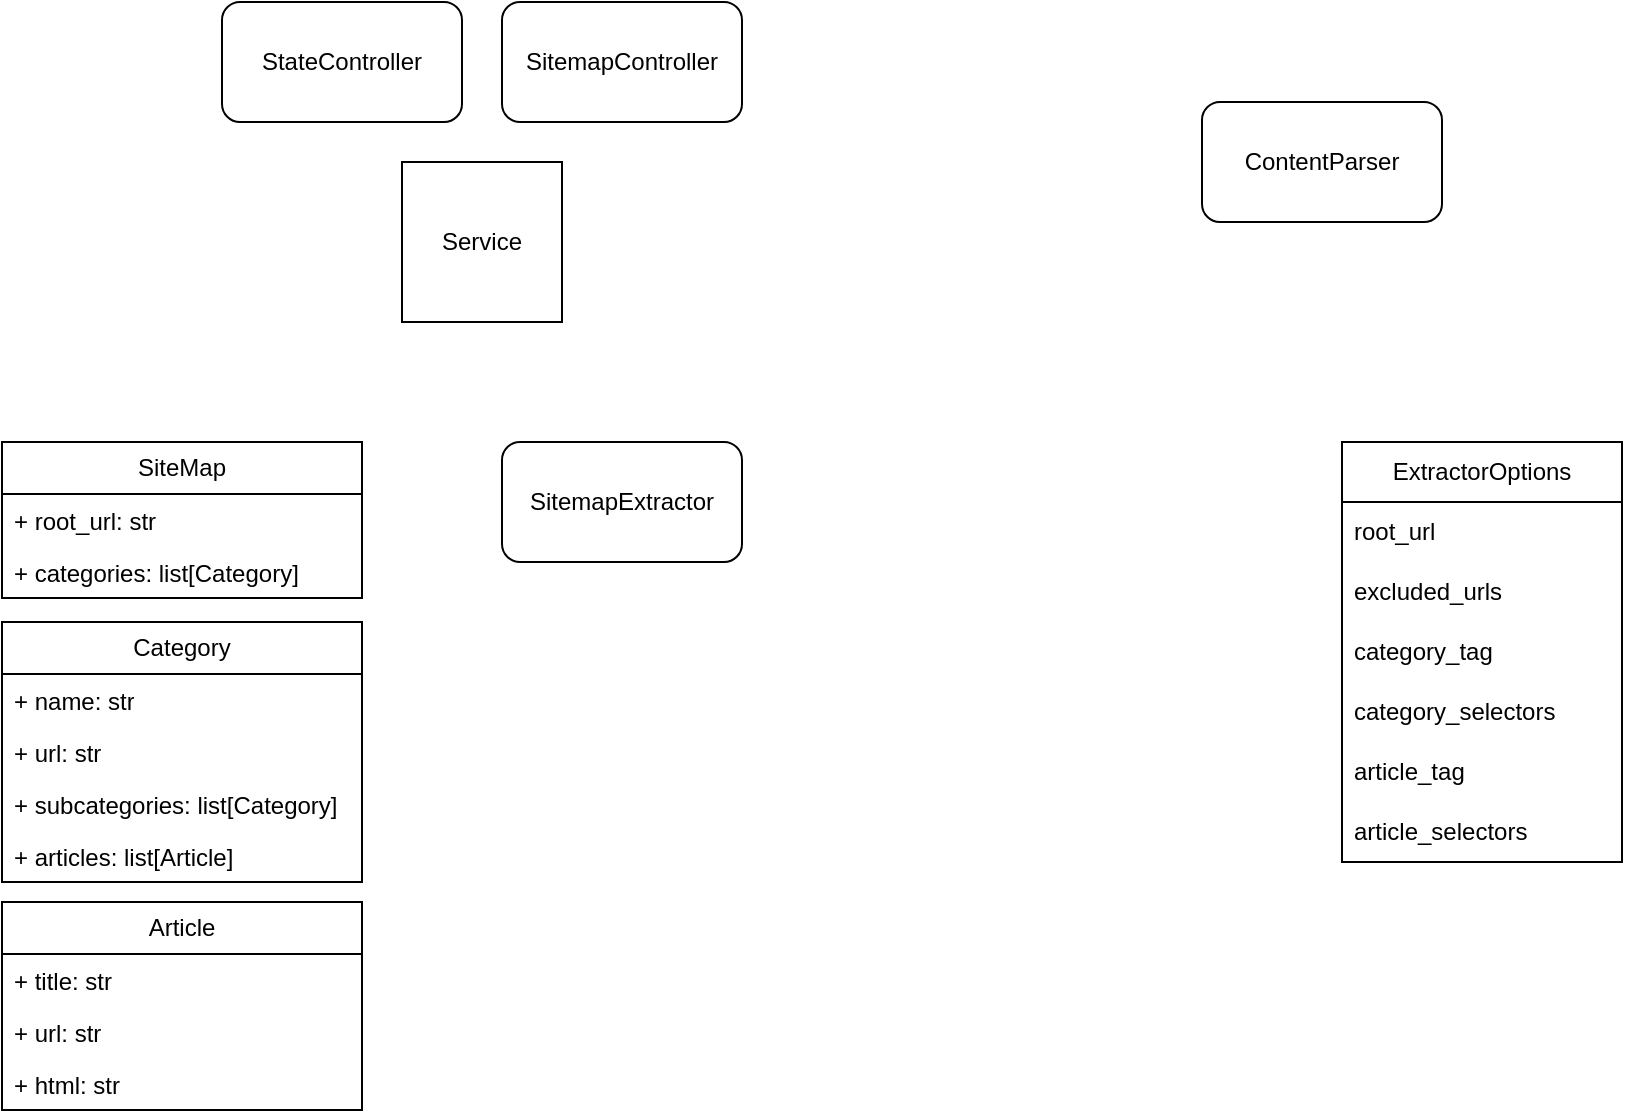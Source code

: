 <mxfile version="25.0.2">
  <diagram name="Страница — 1" id="Ejr061hIHWBovzw0B4ym">
    <mxGraphModel dx="1434" dy="854" grid="1" gridSize="10" guides="1" tooltips="1" connect="1" arrows="1" fold="1" page="1" pageScale="1" pageWidth="827" pageHeight="1169" math="0" shadow="0">
      <root>
        <mxCell id="0" />
        <mxCell id="1" parent="0" />
        <mxCell id="9bQM4xXj7M_NjMeRhVff-1" value="Service" style="whiteSpace=wrap;html=1;aspect=fixed;" vertex="1" parent="1">
          <mxGeometry x="210" y="160" width="80" height="80" as="geometry" />
        </mxCell>
        <mxCell id="9bQM4xXj7M_NjMeRhVff-2" value="StateController" style="rounded=1;whiteSpace=wrap;html=1;" vertex="1" parent="1">
          <mxGeometry x="120" y="80" width="120" height="60" as="geometry" />
        </mxCell>
        <mxCell id="9bQM4xXj7M_NjMeRhVff-3" value="SitemapController" style="rounded=1;whiteSpace=wrap;html=1;" vertex="1" parent="1">
          <mxGeometry x="260" y="80" width="120" height="60" as="geometry" />
        </mxCell>
        <mxCell id="9bQM4xXj7M_NjMeRhVff-5" value="SitemapExtractor" style="rounded=1;whiteSpace=wrap;html=1;" vertex="1" parent="1">
          <mxGeometry x="260" y="300" width="120" height="60" as="geometry" />
        </mxCell>
        <mxCell id="9bQM4xXj7M_NjMeRhVff-6" value="ContentParser" style="rounded=1;whiteSpace=wrap;html=1;" vertex="1" parent="1">
          <mxGeometry x="610" y="130" width="120" height="60" as="geometry" />
        </mxCell>
        <mxCell id="9bQM4xXj7M_NjMeRhVff-7" value="ExtractorOptions" style="swimlane;fontStyle=0;childLayout=stackLayout;horizontal=1;startSize=30;horizontalStack=0;resizeParent=1;resizeParentMax=0;resizeLast=0;collapsible=1;marginBottom=0;whiteSpace=wrap;html=1;" vertex="1" parent="1">
          <mxGeometry x="680" y="300" width="140" height="210" as="geometry">
            <mxRectangle x="580" y="60" width="130" height="30" as="alternateBounds" />
          </mxGeometry>
        </mxCell>
        <mxCell id="9bQM4xXj7M_NjMeRhVff-8" value="root_url" style="text;strokeColor=none;fillColor=none;align=left;verticalAlign=middle;spacingLeft=4;spacingRight=4;overflow=hidden;points=[[0,0.5],[1,0.5]];portConstraint=eastwest;rotatable=0;whiteSpace=wrap;html=1;" vertex="1" parent="9bQM4xXj7M_NjMeRhVff-7">
          <mxGeometry y="30" width="140" height="30" as="geometry" />
        </mxCell>
        <mxCell id="9bQM4xXj7M_NjMeRhVff-9" value="excluded_urls" style="text;strokeColor=none;fillColor=none;align=left;verticalAlign=middle;spacingLeft=4;spacingRight=4;overflow=hidden;points=[[0,0.5],[1,0.5]];portConstraint=eastwest;rotatable=0;whiteSpace=wrap;html=1;" vertex="1" parent="9bQM4xXj7M_NjMeRhVff-7">
          <mxGeometry y="60" width="140" height="30" as="geometry" />
        </mxCell>
        <mxCell id="9bQM4xXj7M_NjMeRhVff-10" value="category_tag" style="text;strokeColor=none;fillColor=none;align=left;verticalAlign=middle;spacingLeft=4;spacingRight=4;overflow=hidden;points=[[0,0.5],[1,0.5]];portConstraint=eastwest;rotatable=0;whiteSpace=wrap;html=1;" vertex="1" parent="9bQM4xXj7M_NjMeRhVff-7">
          <mxGeometry y="90" width="140" height="30" as="geometry" />
        </mxCell>
        <mxCell id="9bQM4xXj7M_NjMeRhVff-16" value="category_selectors" style="text;strokeColor=none;fillColor=none;align=left;verticalAlign=middle;spacingLeft=4;spacingRight=4;overflow=hidden;points=[[0,0.5],[1,0.5]];portConstraint=eastwest;rotatable=0;whiteSpace=wrap;html=1;" vertex="1" parent="9bQM4xXj7M_NjMeRhVff-7">
          <mxGeometry y="120" width="140" height="30" as="geometry" />
        </mxCell>
        <mxCell id="9bQM4xXj7M_NjMeRhVff-18" value="article_tag" style="text;strokeColor=none;fillColor=none;align=left;verticalAlign=middle;spacingLeft=4;spacingRight=4;overflow=hidden;points=[[0,0.5],[1,0.5]];portConstraint=eastwest;rotatable=0;whiteSpace=wrap;html=1;" vertex="1" parent="9bQM4xXj7M_NjMeRhVff-7">
          <mxGeometry y="150" width="140" height="30" as="geometry" />
        </mxCell>
        <mxCell id="9bQM4xXj7M_NjMeRhVff-17" value="article_selectors" style="text;strokeColor=none;fillColor=none;align=left;verticalAlign=middle;spacingLeft=4;spacingRight=4;overflow=hidden;points=[[0,0.5],[1,0.5]];portConstraint=eastwest;rotatable=0;whiteSpace=wrap;html=1;" vertex="1" parent="9bQM4xXj7M_NjMeRhVff-7">
          <mxGeometry y="180" width="140" height="30" as="geometry" />
        </mxCell>
        <mxCell id="9bQM4xXj7M_NjMeRhVff-30" value="SiteMap" style="swimlane;fontStyle=0;childLayout=stackLayout;horizontal=1;startSize=26;fillColor=none;horizontalStack=0;resizeParent=1;resizeParentMax=0;resizeLast=0;collapsible=1;marginBottom=0;whiteSpace=wrap;html=1;" vertex="1" parent="1">
          <mxGeometry x="10" y="300" width="180" height="78" as="geometry" />
        </mxCell>
        <mxCell id="9bQM4xXj7M_NjMeRhVff-31" value="+ root_url: str" style="text;strokeColor=none;fillColor=none;align=left;verticalAlign=top;spacingLeft=4;spacingRight=4;overflow=hidden;rotatable=0;points=[[0,0.5],[1,0.5]];portConstraint=eastwest;whiteSpace=wrap;html=1;" vertex="1" parent="9bQM4xXj7M_NjMeRhVff-30">
          <mxGeometry y="26" width="180" height="26" as="geometry" />
        </mxCell>
        <mxCell id="9bQM4xXj7M_NjMeRhVff-32" value="+ categories: list[Category]" style="text;strokeColor=none;fillColor=none;align=left;verticalAlign=top;spacingLeft=4;spacingRight=4;overflow=hidden;rotatable=0;points=[[0,0.5],[1,0.5]];portConstraint=eastwest;whiteSpace=wrap;html=1;" vertex="1" parent="9bQM4xXj7M_NjMeRhVff-30">
          <mxGeometry y="52" width="180" height="26" as="geometry" />
        </mxCell>
        <mxCell id="9bQM4xXj7M_NjMeRhVff-33" value="Category" style="swimlane;fontStyle=0;childLayout=stackLayout;horizontal=1;startSize=26;fillColor=none;horizontalStack=0;resizeParent=1;resizeParentMax=0;resizeLast=0;collapsible=1;marginBottom=0;whiteSpace=wrap;html=1;" vertex="1" parent="1">
          <mxGeometry x="10" y="390" width="180" height="130" as="geometry" />
        </mxCell>
        <mxCell id="9bQM4xXj7M_NjMeRhVff-34" value="+ name: str" style="text;strokeColor=none;fillColor=none;align=left;verticalAlign=top;spacingLeft=4;spacingRight=4;overflow=hidden;rotatable=0;points=[[0,0.5],[1,0.5]];portConstraint=eastwest;whiteSpace=wrap;html=1;" vertex="1" parent="9bQM4xXj7M_NjMeRhVff-33">
          <mxGeometry y="26" width="180" height="26" as="geometry" />
        </mxCell>
        <mxCell id="9bQM4xXj7M_NjMeRhVff-36" value="+ url: str" style="text;strokeColor=none;fillColor=none;align=left;verticalAlign=top;spacingLeft=4;spacingRight=4;overflow=hidden;rotatable=0;points=[[0,0.5],[1,0.5]];portConstraint=eastwest;whiteSpace=wrap;html=1;" vertex="1" parent="9bQM4xXj7M_NjMeRhVff-33">
          <mxGeometry y="52" width="180" height="26" as="geometry" />
        </mxCell>
        <mxCell id="9bQM4xXj7M_NjMeRhVff-37" value="+ subcategories: list[Category]" style="text;strokeColor=none;fillColor=none;align=left;verticalAlign=top;spacingLeft=4;spacingRight=4;overflow=hidden;rotatable=0;points=[[0,0.5],[1,0.5]];portConstraint=eastwest;whiteSpace=wrap;html=1;" vertex="1" parent="9bQM4xXj7M_NjMeRhVff-33">
          <mxGeometry y="78" width="180" height="26" as="geometry" />
        </mxCell>
        <mxCell id="9bQM4xXj7M_NjMeRhVff-35" value="+ articles: list[Article]" style="text;strokeColor=none;fillColor=none;align=left;verticalAlign=top;spacingLeft=4;spacingRight=4;overflow=hidden;rotatable=0;points=[[0,0.5],[1,0.5]];portConstraint=eastwest;whiteSpace=wrap;html=1;" vertex="1" parent="9bQM4xXj7M_NjMeRhVff-33">
          <mxGeometry y="104" width="180" height="26" as="geometry" />
        </mxCell>
        <mxCell id="9bQM4xXj7M_NjMeRhVff-38" value="Article" style="swimlane;fontStyle=0;childLayout=stackLayout;horizontal=1;startSize=26;fillColor=none;horizontalStack=0;resizeParent=1;resizeParentMax=0;resizeLast=0;collapsible=1;marginBottom=0;whiteSpace=wrap;html=1;" vertex="1" parent="1">
          <mxGeometry x="10" y="530" width="180" height="104" as="geometry" />
        </mxCell>
        <mxCell id="9bQM4xXj7M_NjMeRhVff-39" value="+ title: str" style="text;strokeColor=none;fillColor=none;align=left;verticalAlign=top;spacingLeft=4;spacingRight=4;overflow=hidden;rotatable=0;points=[[0,0.5],[1,0.5]];portConstraint=eastwest;whiteSpace=wrap;html=1;" vertex="1" parent="9bQM4xXj7M_NjMeRhVff-38">
          <mxGeometry y="26" width="180" height="26" as="geometry" />
        </mxCell>
        <mxCell id="9bQM4xXj7M_NjMeRhVff-40" value="+ url: str" style="text;strokeColor=none;fillColor=none;align=left;verticalAlign=top;spacingLeft=4;spacingRight=4;overflow=hidden;rotatable=0;points=[[0,0.5],[1,0.5]];portConstraint=eastwest;whiteSpace=wrap;html=1;" vertex="1" parent="9bQM4xXj7M_NjMeRhVff-38">
          <mxGeometry y="52" width="180" height="26" as="geometry" />
        </mxCell>
        <mxCell id="9bQM4xXj7M_NjMeRhVff-41" value="+ html: str" style="text;strokeColor=none;fillColor=none;align=left;verticalAlign=top;spacingLeft=4;spacingRight=4;overflow=hidden;rotatable=0;points=[[0,0.5],[1,0.5]];portConstraint=eastwest;whiteSpace=wrap;html=1;" vertex="1" parent="9bQM4xXj7M_NjMeRhVff-38">
          <mxGeometry y="78" width="180" height="26" as="geometry" />
        </mxCell>
      </root>
    </mxGraphModel>
  </diagram>
</mxfile>
